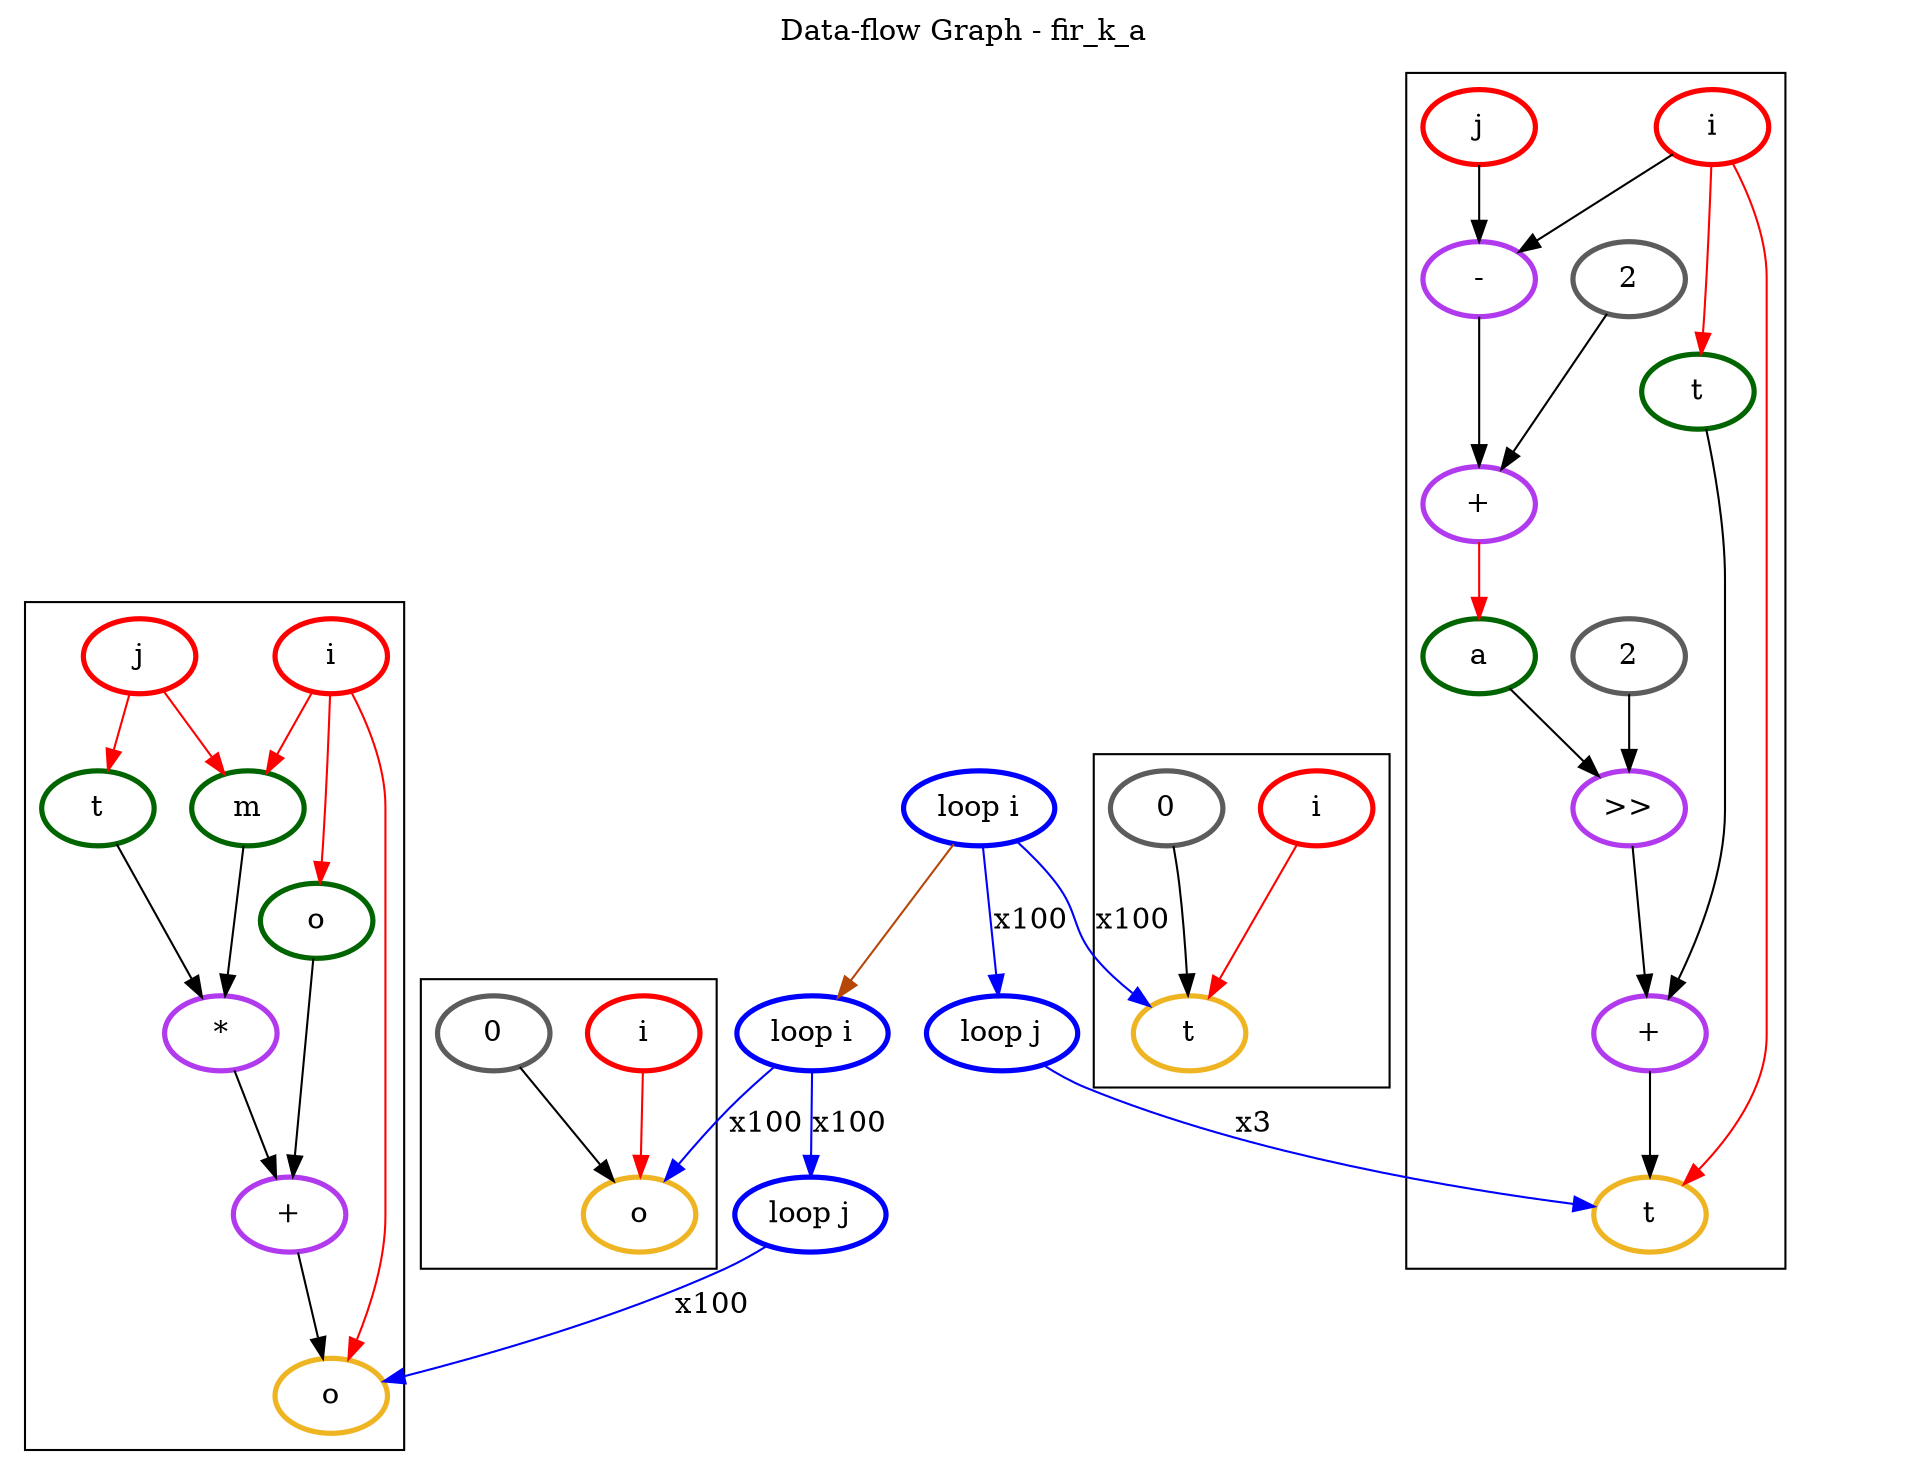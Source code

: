 Digraph G {
node [penwidth=2.5]
subgraph cluster4{
n24 [label="o" color="goldenrod2"]
n25 [label="i" color="red"]
n26 [label="+" color="darkorchid2"]
n27 [label="o" color="darkgreen"]
n29 [label="*" color="darkorchid2"]
n30 [label="m" color="darkgreen"]
n32 [label="j" color="red"]
n33 [label="t" color="darkgreen"]
}
subgraph cluster3{
n20 [label="o" color="goldenrod2"]
n21 [label="i" color="red"]
n22 [label="0" color="gray36"]
}
subgraph cluster2{
n6 [label="t" color="goldenrod2"]
n7 [label="i" color="red"]
n8 [label="+" color="darkorchid2"]
n9 [label="t" color="darkgreen"]
n11 [label=">>" color="darkorchid2"]
n12 [label="a" color="darkgreen"]
n13 [label="+" color="darkorchid2"]
n14 [label="-" color="darkorchid2"]
n16 [label="j" color="red"]
n17 [label="2" color="gray36"]
n18 [label="2" color="gray36"]
}
subgraph cluster1{
n2 [label="t" color="goldenrod2"]
n3 [label="i" color="red"]
n4 [label="0" color="gray36"]
}
subgraph cluster0{
}
n0 [label="" color="white"]
n1 [label="loop i" color="blue1"]
n5 [label="loop j" color="blue1"]
n19 [label="loop i" color="blue1"]
n23 [label="loop j" color="blue1"]
n3 -> n2 [label="", color=red]
n4 -> n2 [label="", color=black]
n7 -> n6 [label="", color=red]
n7 -> n9 [label="", color=red]
n7 -> n14 [label="", color=black]
n16 -> n14 [label="", color=black]
n14 -> n13 [label="", color=black]
n17 -> n13 [label="", color=black]
n13 -> n12 [label="", color=red]
n12 -> n11 [label="", color=black]
n18 -> n11 [label="", color=black]
n9 -> n8 [label="", color=black]
n11 -> n8 [label="", color=black]
n8 -> n6 [label="", color=black]
n5 -> n6 [label="x3", color=blue]
n1 -> n2 [label="x100", color=blue]
n1 -> n5 [label="x100", color=blue]
n21 -> n20 [label="", color=red]
n22 -> n20 [label="", color=black]
n25 -> n24 [label="", color=red]
n25 -> n27 [label="", color=red]
n25 -> n30 [label="", color=red]
n32 -> n30 [label="", color=red]
n32 -> n33 [label="", color=red]
n30 -> n29 [label="", color=black]
n33 -> n29 [label="", color=black]
n27 -> n26 [label="", color=black]
n29 -> n26 [label="", color=black]
n26 -> n24 [label="", color=black]
n23 -> n24 [label="x100", color=blue]
n19 -> n20 [label="x100", color=blue]
n19 -> n23 [label="x100", color=blue]
n1 -> n19 [label="", color="#b54707"]
labelloc="t"
label="Data-flow Graph - fir_k_a"
}